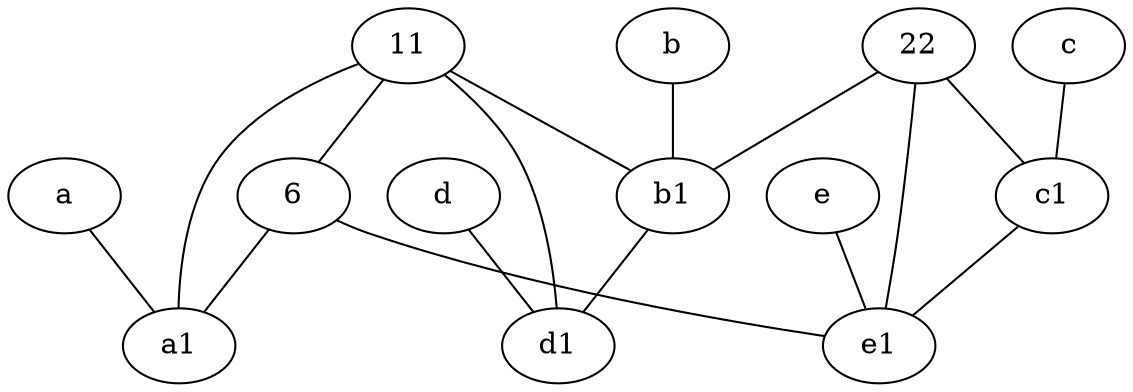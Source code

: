 graph {
	node [labelfontsize=50]
	b [labelfontsize=50 pos="10,4!"]
	d1 [labelfontsize=50 pos="3,5!"]
	c1 [labelfontsize=50 pos="4.5,3!"]
	a [labelfontsize=50 pos="8,2!"]
	e1 [labelfontsize=50 pos="7,7!"]
	c [labelfontsize=50 pos="4.5,2!"]
	6 [labelfontsize=50]
	11 [labelfontsize=50]
	a1 [labelfontsize=50 pos="8,3!"]
	e [labelfontsize=50 pos="7,9!"]
	b1 [labelfontsize=50 pos="9,4!"]
	22 [labelfontsize=50]
	d [labelfontsize=50 pos="2,5!"]
	11 -- a1
	d -- d1
	e -- e1
	11 -- d1
	22 -- b1
	c -- c1
	11 -- b1
	22 -- e1
	b -- b1
	6 -- e1
	a -- a1
	6 -- a1
	b1 -- d1
	22 -- c1
	c1 -- e1
	11 -- 6
}
